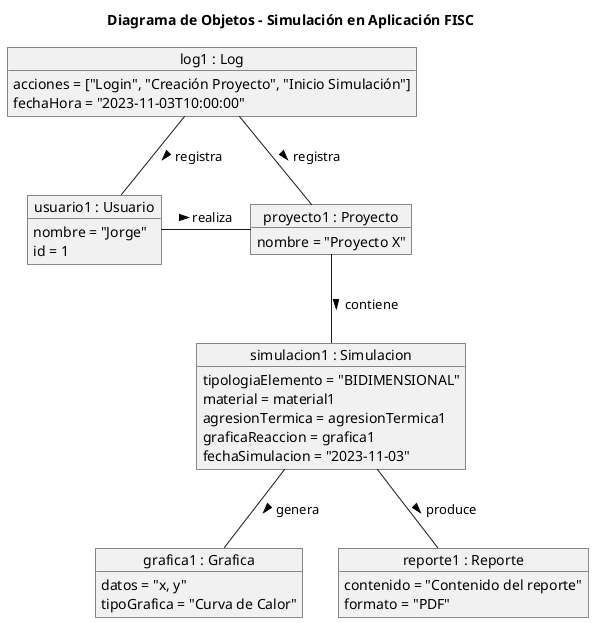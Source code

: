 @startuml

title Diagrama de Objetos - Simulación en Aplicación FISC

object "usuario1 : Usuario" as usuario1 {
    nombre = "Jorge"
    id = 1
}

object "proyecto1 : Proyecto" as proyecto1 {
    nombre = "Proyecto X"
}

object "simulacion1 : Simulacion" as simulacion1 {
    tipologiaElemento = "BIDIMENSIONAL"
    material = material1
    agresionTermica = agresionTermica1
    graficaReaccion = grafica1
    fechaSimulacion = "2023-11-03"
}

object "grafica1 : Grafica" as grafica1 {
    datos = "x, y"
    tipoGrafica = "Curva de Calor"
}

object "log1 : Log" as log1 {
    acciones = ["Login", "Creación Proyecto", "Inicio Simulación"]
    fechaHora = "2023-11-03T10:00:00"
}

object "reporte1 : Reporte" as reporte1 {
    contenido = "Contenido del reporte"
    formato = "PDF"
}

usuario1 - proyecto1 : "realiza >"
proyecto1 -- simulacion1 : "contiene >"
simulacion1 -- grafica1 : "genera >"
simulacion1 -- reporte1 : "produce >"
log1 -- usuario1: "registra >"
log1 -- proyecto1 : "registra >"

@enduml
